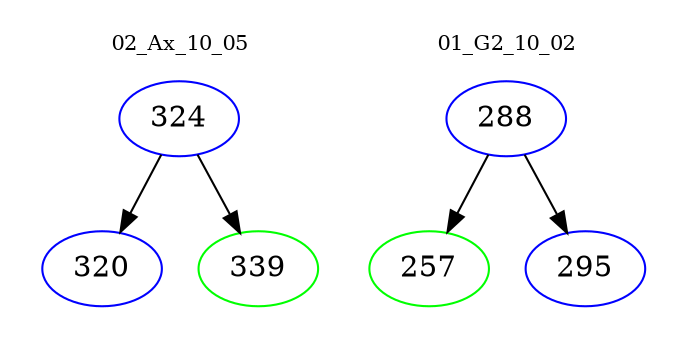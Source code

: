 digraph{
subgraph cluster_0 {
color = white
label = "02_Ax_10_05";
fontsize=10;
T0_324 [label="324", color="blue"]
T0_324 -> T0_320 [color="black"]
T0_320 [label="320", color="blue"]
T0_324 -> T0_339 [color="black"]
T0_339 [label="339", color="green"]
}
subgraph cluster_1 {
color = white
label = "01_G2_10_02";
fontsize=10;
T1_288 [label="288", color="blue"]
T1_288 -> T1_257 [color="black"]
T1_257 [label="257", color="green"]
T1_288 -> T1_295 [color="black"]
T1_295 [label="295", color="blue"]
}
}
